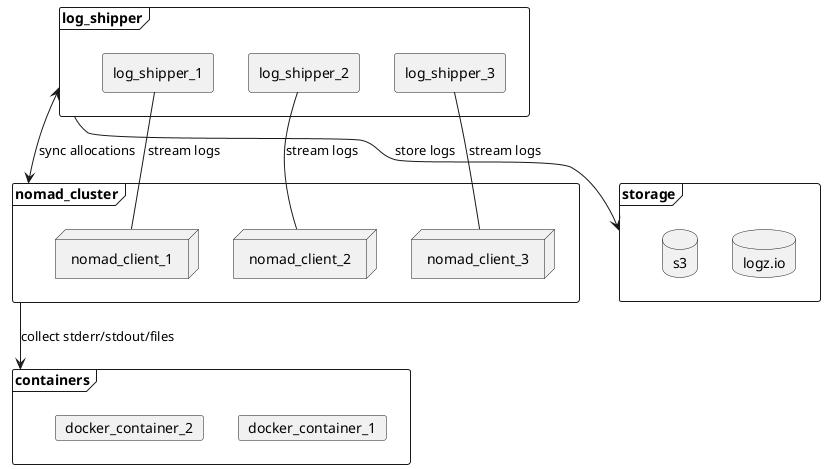 @startuml

frame nomad_cluster {
    node nomad_client_1
    node nomad_client_2
    node nomad_client_3
}

frame log_shipper {
    agent log_shipper_1
    agent log_shipper_2
    agent log_shipper_3
}

frame storage {
    database logz.io
    database s3
}

frame containers {
    card docker_container_1
    card docker_container_2
}

log_shipper <--> nomad_cluster : sync allocations

nomad_cluster --> containers : collect stderr/stdout/files

log_shipper_1 -- nomad_client_1 : stream logs
log_shipper_2 -- nomad_client_2 : stream logs
log_shipper_3 -- nomad_client_3 : stream logs

log_shipper --> storage : store logs



@enduml